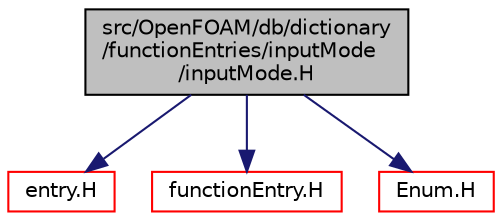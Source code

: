 digraph "src/OpenFOAM/db/dictionary/functionEntries/inputMode/inputMode.H"
{
  bgcolor="transparent";
  edge [fontname="Helvetica",fontsize="10",labelfontname="Helvetica",labelfontsize="10"];
  node [fontname="Helvetica",fontsize="10",shape=record];
  Node1 [label="src/OpenFOAM/db/dictionary\l/functionEntries/inputMode\l/inputMode.H",height=0.2,width=0.4,color="black", fillcolor="grey75", style="filled" fontcolor="black"];
  Node1 -> Node2 [color="midnightblue",fontsize="10",style="solid",fontname="Helvetica"];
  Node2 [label="entry.H",height=0.2,width=0.4,color="red",URL="$entry_8H.html"];
  Node1 -> Node3 [color="midnightblue",fontsize="10",style="solid",fontname="Helvetica"];
  Node3 [label="functionEntry.H",height=0.2,width=0.4,color="red",URL="$functionEntry_8H.html"];
  Node1 -> Node4 [color="midnightblue",fontsize="10",style="solid",fontname="Helvetica"];
  Node4 [label="Enum.H",height=0.2,width=0.4,color="red",URL="$Enum_8H.html"];
}
